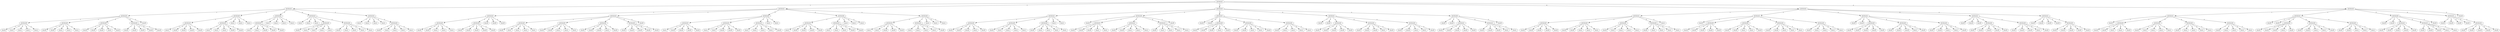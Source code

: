 digraph {
	1 [label=attribute2]
	1 -> 2 [label=1]
	2 [label=attribute1]
	2 -> 3 [label=1]
	3 [label=attribute3]
	3 -> 4 [label=1]
	4 [label=attribute0]
	4 -> 5 [label=1]
	5 [label=classB]
	4 -> 6 [label=2]
	6 [label=classL]
	4 -> 7 [label=3]
	7 [label=classL]
	4 -> 8 [label=4]
	8 [label=classL]
	4 -> 9 [label=5]
	9 [label=classL]
	3 -> 10 [label=2]
	10 [label=attribute0]
	10 -> 11 [label=1]
	11 [label=classR]
	10 -> 12 [label=2]
	12 [label=classB]
	10 -> 13 [label=3]
	13 [label=classL]
	10 -> 14 [label=4]
	14 [label=classL]
	10 -> 15 [label=5]
	15 [label=classL]
	3 -> 16 [label=3]
	16 [label=attribute0]
	16 -> 17 [label=1]
	17 [label=classR]
	16 -> 18 [label=2]
	18 [label=classR]
	16 -> 19 [label=3]
	19 [label=classB]
	16 -> 20 [label=4]
	20 [label=classL]
	16 -> 21 [label=5]
	21 [label=classR]
	3 -> 22 [label=4]
	22 [label=attribute0]
	22 -> 23 [label=1]
	23 [label=classR]
	22 -> 24 [label=2]
	24 [label=classR]
	22 -> 25 [label=3]
	25 [label=classR]
	22 -> 26 [label=4]
	26 [label=classB]
	22 -> 27 [label=5]
	27 [label=classR]
	3 -> 28 [label=5]
	28 [label=classR]
	2 -> 29 [label=2]
	29 [label=attribute0]
	29 -> 30 [label=1]
	30 [label=attribute3]
	30 -> 31 [label=1]
	31 [label=classL]
	30 -> 32 [label=2]
	32 [label=classB]
	30 -> 33 [label=3]
	33 [label=classR]
	30 -> 34 [label=4]
	34 [label=classR]
	30 -> 35 [label=5]
	35 [label=classR]
	29 -> 36 [label=2]
	36 [label=attribute3]
	36 -> 37 [label=1]
	37 [label=classL]
	36 -> 38 [label=2]
	38 [label=classL]
	36 -> 39 [label=3]
	39 [label=classL]
	36 -> 40 [label=4]
	40 [label=classB]
	36 -> 41 [label=5]
	41 [label=classR]
	29 -> 42 [label=3]
	42 [label=classL]
	29 -> 43 [label=4]
	43 [label=classL]
	29 -> 44 [label=5]
	44 [label=classL]
	2 -> 45 [label=3]
	45 [label=attribute0]
	45 -> 46 [label=1]
	46 [label=attribute3]
	46 -> 47 [label=1]
	47 [label=classL]
	46 -> 48 [label=2]
	48 [label=classL]
	46 -> 49 [label=3]
	49 [label=classB]
	46 -> 50 [label=4]
	50 [label=classR]
	46 -> 51 [label=5]
	51 [label=classR]
	45 -> 52 [label=2]
	52 [label=classL]
	45 -> 53 [label=3]
	53 [label=classL]
	45 -> 54 [label=4]
	54 [label=classL]
	45 -> 55 [label=5]
	55 [label=classL]
	2 -> 56 [label=4]
	56 [label=attribute3]
	56 -> 57 [label=1]
	57 [label=classL]
	56 -> 58 [label=2]
	58 [label=classL]
	56 -> 59 [label=3]
	59 [label=classL]
	56 -> 60 [label=4]
	60 [label=attribute0]
	60 -> 61 [label=1]
	61 [label=classB]
	60 -> 62 [label=2]
	62 [label=classL]
	60 -> 63 [label=3]
	63 [label=classL]
	60 -> 64 [label=4]
	64 [label=classL]
	60 -> 65 [label=5]
	65 [label=classL]
	56 -> 66 [label=5]
	66 [label=attribute0]
	66 -> 67 [label=1]
	67 [label=classR]
	66 -> 68 [label=2]
	68 [label=classL]
	66 -> 69 [label=3]
	69 [label=classL]
	66 -> 70 [label=4]
	70 [label=classL]
	66 -> 71 [label=5]
	71 [label=classL]
	2 -> 72 [label=5]
	72 [label=attribute3]
	72 -> 73 [label=1]
	73 [label=classL]
	72 -> 74 [label=2]
	74 [label=classL]
	72 -> 75 [label=3]
	75 [label=classL]
	72 -> 76 [label=4]
	76 [label=classL]
	72 -> 77 [label=5]
	77 [label=attribute0]
	77 -> 78 [label=1]
	78 [label=classB]
	77 -> 79 [label=2]
	79 [label=classL]
	77 -> 80 [label=3]
	80 [label=classL]
	77 -> 81 [label=4]
	81 [label=classL]
	77 -> 82 [label=5]
	82 [label=classL]
	1 -> 83 [label=2]
	83 [label=attribute1]
	83 -> 84 [label=1]
	84 [label=attribute3]
	84 -> 85 [label=1]
	85 [label=attribute0]
	85 -> 86 [label=1]
	86 [label=classR]
	85 -> 87 [label=2]
	87 [label=classB]
	85 -> 88 [label=3]
	88 [label=classL]
	85 -> 89 [label=4]
	89 [label=classL]
	85 -> 90 [label=5]
	90 [label=classL]
	84 -> 91 [label=2]
	91 [label=attribute0]
	91 -> 92 [label=1]
	92 [label=classR]
	91 -> 93 [label=2]
	93 [label=classR]
	91 -> 94 [label=3]
	94 [label=classR]
	91 -> 95 [label=4]
	95 [label=classB]
	91 -> 96 [label=5]
	96 [label=classR]
	84 -> 97 [label=3]
	97 [label=classR]
	84 -> 98 [label=4]
	98 [label=classR]
	84 -> 99 [label=5]
	99 [label=classR]
	83 -> 100 [label=2]
	100 [label=attribute3]
	100 -> 101 [label=1]
	101 [label=attribute0]
	101 -> 102 [label=1]
	102 [label=classB]
	101 -> 103 [label=2]
	103 [label=classL]
	101 -> 104 [label=3]
	104 [label=classL]
	101 -> 105 [label=4]
	105 [label=classL]
	101 -> 106 [label=5]
	106 [label=classL]
	100 -> 107 [label=2]
	107 [label=attribute0]
	107 -> 108 [label=1]
	108 [label=classR]
	107 -> 109 [label=2]
	109 [label=classB]
	107 -> 110 [label=3]
	110 [label=classL]
	107 -> 111 [label=4]
	111 [label=classL]
	107 -> 112 [label=5]
	112 [label=classL]
	100 -> 113 [label=3]
	113 [label=attribute0]
	113 -> 114 [label=1]
	114 [label=classR]
	113 -> 115 [label=2]
	115 [label=classR]
	113 -> 116 [label=3]
	116 [label=classB]
	113 -> 117 [label=4]
	117 [label=classL]
	113 -> 118 [label=5]
	118 [label=classR]
	100 -> 119 [label=4]
	119 [label=attribute0]
	119 -> 120 [label=1]
	120 [label=classR]
	119 -> 121 [label=2]
	121 [label=classR]
	119 -> 122 [label=3]
	122 [label=classR]
	119 -> 123 [label=4]
	123 [label=classB]
	119 -> 124 [label=5]
	124 [label=classR]
	100 -> 125 [label=5]
	125 [label=classR]
	83 -> 126 [label=3]
	126 [label=attribute0]
	126 -> 127 [label=1]
	127 [label=attribute3]
	127 -> 128 [label=1]
	128 [label=classL]
	127 -> 129 [label=2]
	129 [label=classR]
	127 -> 130 [label=3]
	130 [label=classR]
	127 -> 131 [label=4]
	131 [label=classR]
	127 -> 132 [label=5]
	132 [label=classR]
	126 -> 133 [label=2]
	133 [label=attribute3]
	133 -> 134 [label=1]
	134 [label=classL]
	133 -> 135 [label=2]
	135 [label=classL]
	133 -> 136 [label=3]
	136 [label=classB]
	133 -> 137 [label=4]
	137 [label=classR]
	133 -> 138 [label=5]
	138 [label=classR]
	126 -> 139 [label=3]
	139 [label=attribute3]
	139 -> 140 [label=1]
	140 [label=classL]
	139 -> 141 [label=2]
	141 [label=classL]
	139 -> 142 [label=3]
	142 [label=classL]
	139 -> 143 [label=4]
	143 [label=classL]
	139 -> 144 [label=5]
	144 [label=classR]
	126 -> 145 [label=4]
	145 [label=classL]
	126 -> 146 [label=5]
	146 [label=classL]
	83 -> 147 [label=4]
	147 [label=attribute0]
	147 -> 148 [label=1]
	148 [label=attribute3]
	148 -> 149 [label=1]
	149 [label=classL]
	148 -> 150 [label=2]
	150 [label=classB]
	148 -> 151 [label=3]
	151 [label=classR]
	148 -> 152 [label=4]
	152 [label=classR]
	148 -> 153 [label=5]
	153 [label=classR]
	147 -> 154 [label=2]
	154 [label=attribute3]
	154 -> 155 [label=1]
	155 [label=classL]
	154 -> 156 [label=2]
	156 [label=classL]
	154 -> 157 [label=3]
	157 [label=classL]
	154 -> 158 [label=4]
	158 [label=classB]
	154 -> 159 [label=5]
	159 [label=classR]
	147 -> 160 [label=3]
	160 [label=classL]
	147 -> 161 [label=4]
	161 [label=classL]
	147 -> 162 [label=5]
	162 [label=classL]
	83 -> 163 [label=5]
	163 [label=attribute0]
	163 -> 164 [label=1]
	164 [label=attribute3]
	164 -> 165 [label=1]
	165 [label=classL]
	164 -> 166 [label=2]
	166 [label=classL]
	164 -> 167 [label=3]
	167 [label=classR]
	164 -> 168 [label=4]
	168 [label=classR]
	164 -> 169 [label=5]
	169 [label=classR]
	163 -> 170 [label=2]
	170 [label=attribute3]
	170 -> 171 [label=1]
	171 [label=classL]
	170 -> 172 [label=2]
	172 [label=classL]
	170 -> 173 [label=3]
	173 [label=classL]
	170 -> 174 [label=4]
	174 [label=classL]
	170 -> 175 [label=5]
	175 [label=classB]
	163 -> 176 [label=3]
	176 [label=classL]
	163 -> 177 [label=4]
	177 [label=classL]
	163 -> 178 [label=5]
	178 [label=classL]
	1 -> 179 [label=3]
	179 [label=attribute3]
	179 -> 180 [label=1]
	180 [label=attribute1]
	180 -> 181 [label=1]
	181 [label=attribute0]
	181 -> 182 [label=1]
	182 [label=classR]
	181 -> 183 [label=2]
	183 [label=classR]
	181 -> 184 [label=3]
	184 [label=classB]
	181 -> 185 [label=4]
	185 [label=classL]
	181 -> 186 [label=5]
	186 [label=classR]
	180 -> 187 [label=2]
	187 [label=attribute0]
	187 -> 188 [label=1]
	188 [label=classR]
	187 -> 189 [label=2]
	189 [label=classL]
	187 -> 190 [label=3]
	190 [label=classL]
	187 -> 191 [label=4]
	191 [label=classL]
	187 -> 192 [label=5]
	192 [label=classL]
	180 -> 193 [label=3]
	193 [label=attribute0]
	193 -> 194 [label=1]
	194 [label=classB]
	193 -> 195 [label=2]
	195 [label=classL]
	193 -> 196 [label=3]
	196 [label=classL]
	193 -> 197 [label=4]
	197 [label=classL]
	193 -> 198 [label=5]
	198 [label=classL]
	180 -> 199 [label=4]
	199 [label=classL]
	180 -> 200 [label=5]
	200 [label=classL]
	179 -> 201 [label=2]
	201 [label=attribute0]
	201 -> 202 [label=1]
	202 [label=classR]
	201 -> 203 [label=2]
	203 [label=attribute1]
	203 -> 204 [label=1]
	204 [label=classR]
	203 -> 205 [label=2]
	205 [label=classR]
	203 -> 206 [label=3]
	206 [label=classB]
	203 -> 207 [label=4]
	207 [label=classL]
	203 -> 208 [label=5]
	208 [label=classL]
	201 -> 209 [label=3]
	209 [label=attribute1]
	209 -> 210 [label=1]
	210 [label=classR]
	209 -> 211 [label=2]
	211 [label=classB]
	209 -> 212 [label=3]
	212 [label=classL]
	209 -> 213 [label=4]
	213 [label=classL]
	209 -> 214 [label=5]
	214 [label=classL]
	201 -> 215 [label=4]
	215 [label=attribute1]
	215 -> 216 [label=1]
	216 [label=classR]
	215 -> 217 [label=2]
	217 [label=classL]
	215 -> 218 [label=3]
	218 [label=classL]
	215 -> 219 [label=4]
	219 [label=classL]
	215 -> 220 [label=5]
	220 [label=classL]
	201 -> 221 [label=5]
	221 [label=classR]
	179 -> 222 [label=3]
	222 [label=attribute1]
	222 -> 223 [label=1]
	223 [label=classR]
	222 -> 224 [label=2]
	224 [label=classR]
	222 -> 225 [label=3]
	225 [label=attribute0]
	225 -> 226 [label=1]
	226 [label=classR]
	225 -> 227 [label=2]
	227 [label=classR]
	225 -> 228 [label=3]
	228 [label=classB]
	225 -> 229 [label=4]
	229 [label=classL]
	225 -> 230 [label=5]
	230 [label=classR]
	222 -> 231 [label=4]
	231 [label=attribute0]
	231 -> 232 [label=1]
	232 [label=classR]
	231 -> 233 [label=2]
	233 [label=classR]
	231 -> 234 [label=3]
	234 [label=classL]
	231 -> 235 [label=4]
	235 [label=classL]
	231 -> 236 [label=5]
	236 [label=classR]
	222 -> 237 [label=5]
	237 [label=attribute0]
	237 -> 238 [label=1]
	238 [label=classR]
	237 -> 239 [label=2]
	239 [label=classL]
	237 -> 240 [label=3]
	240 [label=classL]
	237 -> 241 [label=4]
	241 [label=classL]
	237 -> 242 [label=5]
	242 [label=classL]
	179 -> 243 [label=4]
	243 [label=attribute1]
	243 -> 244 [label=1]
	244 [label=classR]
	243 -> 245 [label=2]
	245 [label=classR]
	243 -> 246 [label=3]
	246 [label=attribute0]
	246 -> 247 [label=1]
	247 [label=classR]
	246 -> 248 [label=2]
	248 [label=classR]
	246 -> 249 [label=3]
	249 [label=classR]
	246 -> 250 [label=4]
	250 [label=classB]
	246 -> 251 [label=5]
	251 [label=classR]
	243 -> 252 [label=4]
	252 [label=attribute0]
	252 -> 253 [label=1]
	253 [label=classR]
	252 -> 254 [label=2]
	254 [label=classR]
	252 -> 255 [label=3]
	255 [label=classB]
	252 -> 256 [label=4]
	256 [label=classL]
	252 -> 257 [label=5]
	257 [label=classR]
	243 -> 258 [label=5]
	258 [label=attribute0]
	258 -> 259 [label=1]
	259 [label=classR]
	258 -> 260 [label=2]
	260 [label=classR]
	258 -> 261 [label=3]
	261 [label=classL]
	258 -> 262 [label=4]
	262 [label=classL]
	258 -> 263 [label=5]
	263 [label=classR]
	179 -> 264 [label=5]
	264 [label=attribute0]
	264 -> 265 [label=1]
	265 [label=classR]
	264 -> 266 [label=2]
	266 [label=classR]
	264 -> 267 [label=3]
	267 [label=attribute1]
	267 -> 268 [label=1]
	268 [label=classR]
	267 -> 269 [label=2]
	269 [label=classR]
	267 -> 270 [label=3]
	270 [label=classR]
	267 -> 271 [label=4]
	271 [label=classR]
	267 -> 272 [label=5]
	272 [label=classB]
	264 -> 273 [label=4]
	273 [label=attribute1]
	273 -> 274 [label=1]
	274 [label=classR]
	273 -> 275 [label=2]
	275 [label=classR]
	273 -> 276 [label=3]
	276 [label=classR]
	273 -> 277 [label=4]
	277 [label=classL]
	273 -> 278 [label=5]
	278 [label=classL]
	264 -> 279 [label=5]
	279 [label=classR]
	1 -> 280 [label=4]
	280 [label=attribute3]
	280 -> 281 [label=1]
	281 [label=attribute1]
	281 -> 282 [label=1]
	282 [label=attribute0]
	282 -> 283 [label=1]
	283 [label=classR]
	282 -> 284 [label=2]
	284 [label=classR]
	282 -> 285 [label=3]
	285 [label=classR]
	282 -> 286 [label=4]
	286 [label=classB]
	282 -> 287 [label=5]
	287 [label=classR]
	281 -> 288 [label=2]
	288 [label=attribute0]
	288 -> 289 [label=1]
	289 [label=classR]
	288 -> 290 [label=2]
	290 [label=classB]
	288 -> 291 [label=3]
	291 [label=classL]
	288 -> 292 [label=4]
	292 [label=classL]
	288 -> 293 [label=5]
	293 [label=classL]
	281 -> 294 [label=3]
	294 [label=attribute0]
	294 -> 295 [label=1]
	295 [label=classR]
	294 -> 296 [label=2]
	296 [label=classL]
	294 -> 297 [label=3]
	297 [label=classL]
	294 -> 298 [label=4]
	298 [label=classL]
	294 -> 299 [label=5]
	299 [label=classL]
	281 -> 300 [label=4]
	300 [label=attribute0]
	300 -> 301 [label=1]
	301 [label=classB]
	300 -> 302 [label=2]
	302 [label=classL]
	300 -> 303 [label=3]
	303 [label=classL]
	300 -> 304 [label=4]
	304 [label=classL]
	300 -> 305 [label=5]
	305 [label=classL]
	281 -> 306 [label=5]
	306 [label=classL]
	280 -> 307 [label=2]
	307 [label=attribute1]
	307 -> 308 [label=1]
	308 [label=classR]
	307 -> 309 [label=2]
	309 [label=attribute0]
	309 -> 310 [label=1]
	310 [label=classR]
	309 -> 311 [label=2]
	311 [label=classR]
	309 -> 312 [label=3]
	312 [label=classR]
	309 -> 313 [label=4]
	313 [label=classB]
	309 -> 314 [label=5]
	314 [label=classR]
	307 -> 315 [label=3]
	315 [label=attribute0]
	315 -> 316 [label=1]
	316 [label=classR]
	315 -> 317 [label=2]
	317 [label=classR]
	315 -> 318 [label=3]
	318 [label=classL]
	315 -> 319 [label=4]
	319 [label=classL]
	315 -> 320 [label=5]
	320 [label=classR]
	307 -> 321 [label=4]
	321 [label=attribute0]
	321 -> 322 [label=1]
	322 [label=classR]
	321 -> 323 [label=2]
	323 [label=classB]
	321 -> 324 [label=3]
	324 [label=classL]
	321 -> 325 [label=4]
	325 [label=classL]
	321 -> 326 [label=5]
	326 [label=classL]
	307 -> 327 [label=5]
	327 [label=attribute0]
	327 -> 328 [label=1]
	328 [label=classR]
	327 -> 329 [label=2]
	329 [label=classL]
	327 -> 330 [label=3]
	330 [label=classL]
	327 -> 331 [label=4]
	331 [label=classL]
	327 -> 332 [label=5]
	332 [label=classL]
	280 -> 333 [label=3]
	333 [label=attribute1]
	333 -> 334 [label=1]
	334 [label=classR]
	333 -> 335 [label=2]
	335 [label=classR]
	333 -> 336 [label=3]
	336 [label=attribute0]
	336 -> 337 [label=1]
	337 [label=classR]
	336 -> 338 [label=2]
	338 [label=classR]
	336 -> 339 [label=3]
	339 [label=classR]
	336 -> 340 [label=4]
	340 [label=classB]
	336 -> 341 [label=5]
	341 [label=classR]
	333 -> 342 [label=4]
	342 [label=attribute0]
	342 -> 343 [label=1]
	343 [label=classR]
	342 -> 344 [label=2]
	344 [label=classR]
	342 -> 345 [label=3]
	345 [label=classB]
	342 -> 346 [label=4]
	346 [label=classL]
	342 -> 347 [label=5]
	347 [label=classR]
	333 -> 348 [label=5]
	348 [label=attribute0]
	348 -> 349 [label=1]
	349 [label=classR]
	348 -> 350 [label=2]
	350 [label=classR]
	348 -> 351 [label=3]
	351 [label=classL]
	348 -> 352 [label=4]
	352 [label=classL]
	348 -> 353 [label=5]
	353 [label=classR]
	280 -> 354 [label=4]
	354 [label=attribute1]
	354 -> 355 [label=1]
	355 [label=classR]
	354 -> 356 [label=2]
	356 [label=classR]
	354 -> 357 [label=3]
	357 [label=classR]
	354 -> 358 [label=4]
	358 [label=attribute0]
	358 -> 359 [label=1]
	359 [label=classR]
	358 -> 360 [label=2]
	360 [label=classR]
	358 -> 361 [label=3]
	361 [label=classR]
	358 -> 362 [label=4]
	362 [label=classB]
	358 -> 363 [label=5]
	363 [label=classR]
	354 -> 364 [label=5]
	364 [label=attribute0]
	364 -> 365 [label=1]
	365 [label=classR]
	364 -> 366 [label=2]
	366 [label=classR]
	364 -> 367 [label=3]
	367 [label=classR]
	364 -> 368 [label=4]
	368 [label=classL]
	364 -> 369 [label=5]
	369 [label=classR]
	280 -> 370 [label=5]
	370 [label=attribute1]
	370 -> 371 [label=1]
	371 [label=classR]
	370 -> 372 [label=2]
	372 [label=classR]
	370 -> 373 [label=3]
	373 [label=classR]
	370 -> 374 [label=4]
	374 [label=classR]
	370 -> 375 [label=5]
	375 [label=attribute0]
	375 -> 376 [label=1]
	376 [label=classR]
	375 -> 377 [label=2]
	377 [label=classR]
	375 -> 378 [label=3]
	378 [label=classR]
	375 -> 379 [label=4]
	379 [label=classB]
	375 -> 380 [label=5]
	380 [label=classR]
	1 -> 381 [label=5]
	381 [label=attribute3]
	381 -> 382 [label=1]
	382 [label=attribute1]
	382 -> 383 [label=1]
	383 [label=classR]
	382 -> 384 [label=2]
	384 [label=attribute0]
	384 -> 385 [label=1]
	385 [label=classR]
	384 -> 386 [label=2]
	386 [label=classR]
	384 -> 387 [label=3]
	387 [label=classL]
	384 -> 388 [label=4]
	388 [label=classL]
	384 -> 389 [label=5]
	389 [label=classR]
	382 -> 390 [label=3]
	390 [label=attribute0]
	390 -> 391 [label=1]
	391 [label=classR]
	390 -> 392 [label=2]
	392 [label=classL]
	390 -> 393 [label=3]
	393 [label=classL]
	390 -> 394 [label=4]
	394 [label=classL]
	390 -> 395 [label=5]
	395 [label=classL]
	382 -> 396 [label=4]
	396 [label=attribute0]
	396 -> 397 [label=1]
	397 [label=classR]
	396 -> 398 [label=2]
	398 [label=classL]
	396 -> 399 [label=3]
	399 [label=classL]
	396 -> 400 [label=4]
	400 [label=classL]
	396 -> 401 [label=5]
	401 [label=classL]
	382 -> 402 [label=5]
	402 [label=attribute0]
	402 -> 403 [label=1]
	403 [label=classB]
	402 -> 404 [label=2]
	404 [label=classL]
	402 -> 405 [label=3]
	405 [label=classL]
	402 -> 406 [label=4]
	406 [label=classL]
	402 -> 407 [label=5]
	407 [label=classL]
	381 -> 408 [label=2]
	408 [label=attribute1]
	408 -> 409 [label=1]
	409 [label=classR]
	408 -> 410 [label=2]
	410 [label=classR]
	408 -> 411 [label=3]
	411 [label=attribute0]
	411 -> 412 [label=1]
	412 [label=classR]
	411 -> 413 [label=2]
	413 [label=classR]
	411 -> 414 [label=3]
	414 [label=classR]
	411 -> 415 [label=4]
	415 [label=classL]
	411 -> 416 [label=5]
	416 [label=classR]
	408 -> 417 [label=4]
	417 [label=attribute0]
	417 -> 418 [label=1]
	418 [label=classR]
	417 -> 419 [label=2]
	419 [label=classR]
	417 -> 420 [label=3]
	420 [label=classL]
	417 -> 421 [label=4]
	421 [label=classL]
	417 -> 422 [label=5]
	422 [label=classR]
	408 -> 423 [label=5]
	423 [label=attribute0]
	423 -> 424 [label=1]
	424 [label=classR]
	423 -> 425 [label=2]
	425 [label=classB]
	423 -> 426 [label=3]
	426 [label=classL]
	423 -> 427 [label=4]
	427 [label=classL]
	423 -> 428 [label=5]
	428 [label=classL]
	381 -> 429 [label=3]
	429 [label=attribute0]
	429 -> 430 [label=1]
	430 [label=classR]
	429 -> 431 [label=2]
	431 [label=classR]
	429 -> 432 [label=3]
	432 [label=attribute1]
	432 -> 433 [label=1]
	433 [label=classR]
	432 -> 434 [label=2]
	434 [label=classR]
	432 -> 435 [label=3]
	435 [label=classR]
	432 -> 436 [label=4]
	436 [label=classR]
	432 -> 437 [label=5]
	437 [label=classB]
	429 -> 438 [label=4]
	438 [label=attribute1]
	438 -> 439 [label=1]
	439 [label=classR]
	438 -> 440 [label=2]
	440 [label=classR]
	438 -> 441 [label=3]
	441 [label=classR]
	438 -> 442 [label=4]
	442 [label=classL]
	438 -> 443 [label=5]
	443 [label=classL]
	429 -> 444 [label=5]
	444 [label=classR]
	381 -> 445 [label=4]
	445 [label=attribute1]
	445 -> 446 [label=1]
	446 [label=classR]
	445 -> 447 [label=2]
	447 [label=classR]
	445 -> 448 [label=3]
	448 [label=classR]
	445 -> 449 [label=4]
	449 [label=classR]
	445 -> 450 [label=5]
	450 [label=attribute0]
	450 -> 451 [label=1]
	451 [label=classR]
	450 -> 452 [label=2]
	452 [label=classR]
	450 -> 453 [label=3]
	453 [label=classR]
	450 -> 454 [label=4]
	454 [label=classB]
	450 -> 455 [label=5]
	455 [label=classR]
	381 -> 456 [label=5]
	456 [label=classR]
}

